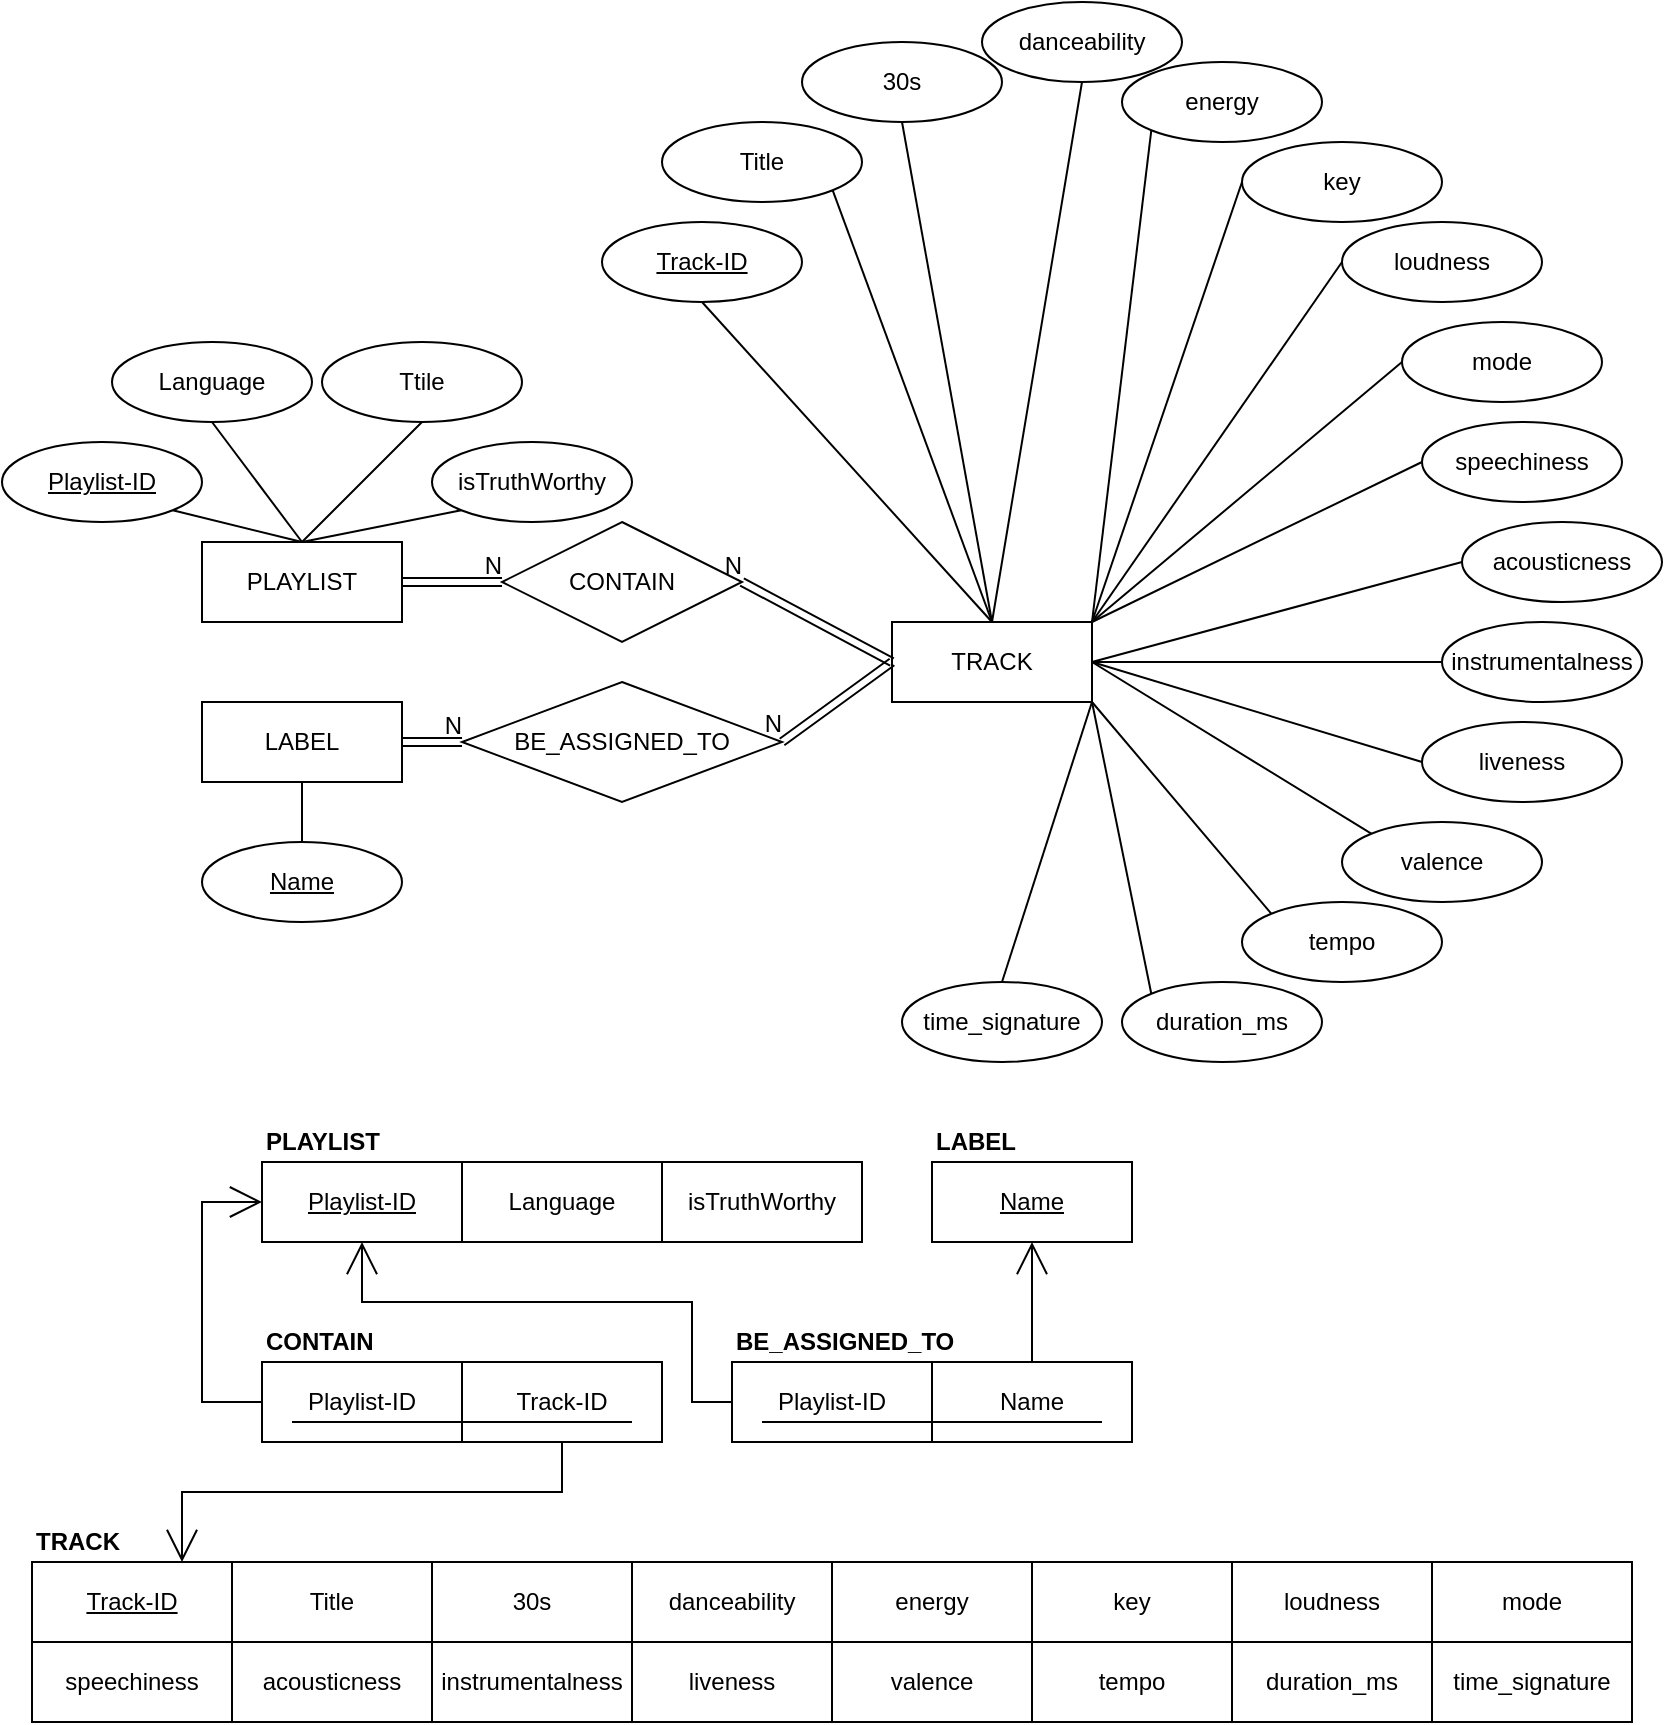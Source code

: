 <mxfile version="15.3.4" type="github">
  <diagram id="R2lEEEUBdFMjLlhIrx00" name="TrainData">
    <mxGraphModel dx="2035" dy="655" grid="1" gridSize="10" guides="1" tooltips="1" connect="1" arrows="1" fold="1" page="1" pageScale="1" pageWidth="850" pageHeight="1100" math="0" shadow="0" extFonts="Permanent Marker^https://fonts.googleapis.com/css?family=Permanent+Marker">
      <root>
        <mxCell id="0" />
        <mxCell id="1" parent="0" />
        <mxCell id="O8R1GnMpbd19PZaHdF5z-1" value="TRACK" style="whiteSpace=wrap;html=1;align=center;hachureGap=4;pointerEvents=0;" parent="1" vertex="1">
          <mxGeometry x="-395" y="320" width="100" height="40" as="geometry" />
        </mxCell>
        <mxCell id="O8R1GnMpbd19PZaHdF5z-2" value="Track-ID" style="ellipse;whiteSpace=wrap;html=1;align=center;fontStyle=4;hachureGap=4;pointerEvents=0;" parent="1" vertex="1">
          <mxGeometry x="-540" y="120" width="100" height="40" as="geometry" />
        </mxCell>
        <mxCell id="O8R1GnMpbd19PZaHdF5z-3" value="Title" style="ellipse;whiteSpace=wrap;html=1;align=center;hachureGap=4;pointerEvents=0;" parent="1" vertex="1">
          <mxGeometry x="-510" y="70" width="100" height="40" as="geometry" />
        </mxCell>
        <mxCell id="O8R1GnMpbd19PZaHdF5z-5" value="30s" style="ellipse;whiteSpace=wrap;html=1;align=center;hachureGap=4;pointerEvents=0;" parent="1" vertex="1">
          <mxGeometry x="-440" y="30" width="100" height="40" as="geometry" />
        </mxCell>
        <mxCell id="O8R1GnMpbd19PZaHdF5z-6" value="danceability" style="ellipse;whiteSpace=wrap;html=1;align=center;hachureGap=4;pointerEvents=0;" parent="1" vertex="1">
          <mxGeometry x="-350" y="10" width="100" height="40" as="geometry" />
        </mxCell>
        <mxCell id="O8R1GnMpbd19PZaHdF5z-7" value="energy" style="ellipse;whiteSpace=wrap;html=1;align=center;hachureGap=4;pointerEvents=0;" parent="1" vertex="1">
          <mxGeometry x="-280" y="40" width="100" height="40" as="geometry" />
        </mxCell>
        <mxCell id="O8R1GnMpbd19PZaHdF5z-8" value="key" style="ellipse;whiteSpace=wrap;html=1;align=center;hachureGap=4;pointerEvents=0;" parent="1" vertex="1">
          <mxGeometry x="-220" y="80" width="100" height="40" as="geometry" />
        </mxCell>
        <mxCell id="O8R1GnMpbd19PZaHdF5z-9" value="loudness" style="ellipse;whiteSpace=wrap;html=1;align=center;hachureGap=4;pointerEvents=0;" parent="1" vertex="1">
          <mxGeometry x="-170" y="120" width="100" height="40" as="geometry" />
        </mxCell>
        <mxCell id="O8R1GnMpbd19PZaHdF5z-10" value="mode" style="ellipse;whiteSpace=wrap;html=1;align=center;hachureGap=4;pointerEvents=0;" parent="1" vertex="1">
          <mxGeometry x="-140" y="170" width="100" height="40" as="geometry" />
        </mxCell>
        <mxCell id="O8R1GnMpbd19PZaHdF5z-11" value="speechiness" style="ellipse;whiteSpace=wrap;html=1;align=center;hachureGap=4;pointerEvents=0;" parent="1" vertex="1">
          <mxGeometry x="-130" y="220" width="100" height="40" as="geometry" />
        </mxCell>
        <mxCell id="O8R1GnMpbd19PZaHdF5z-12" value="acousticness" style="ellipse;whiteSpace=wrap;html=1;align=center;hachureGap=4;pointerEvents=0;" parent="1" vertex="1">
          <mxGeometry x="-110" y="270" width="100" height="40" as="geometry" />
        </mxCell>
        <mxCell id="O8R1GnMpbd19PZaHdF5z-13" value="instrumentalness" style="ellipse;whiteSpace=wrap;html=1;align=center;hachureGap=4;pointerEvents=0;" parent="1" vertex="1">
          <mxGeometry x="-120" y="320" width="100" height="40" as="geometry" />
        </mxCell>
        <mxCell id="O8R1GnMpbd19PZaHdF5z-14" value="liveness" style="ellipse;whiteSpace=wrap;html=1;align=center;hachureGap=4;pointerEvents=0;" parent="1" vertex="1">
          <mxGeometry x="-130" y="370" width="100" height="40" as="geometry" />
        </mxCell>
        <mxCell id="O8R1GnMpbd19PZaHdF5z-15" value="valence" style="ellipse;whiteSpace=wrap;html=1;align=center;hachureGap=4;pointerEvents=0;" parent="1" vertex="1">
          <mxGeometry x="-170" y="420" width="100" height="40" as="geometry" />
        </mxCell>
        <mxCell id="O8R1GnMpbd19PZaHdF5z-16" value="tempo" style="ellipse;whiteSpace=wrap;html=1;align=center;hachureGap=4;pointerEvents=0;" parent="1" vertex="1">
          <mxGeometry x="-220" y="460" width="100" height="40" as="geometry" />
        </mxCell>
        <mxCell id="O8R1GnMpbd19PZaHdF5z-17" value="duration_ms" style="ellipse;whiteSpace=wrap;html=1;align=center;hachureGap=4;pointerEvents=0;" parent="1" vertex="1">
          <mxGeometry x="-280" y="500" width="100" height="40" as="geometry" />
        </mxCell>
        <mxCell id="O8R1GnMpbd19PZaHdF5z-18" value="time_signature" style="ellipse;whiteSpace=wrap;html=1;align=center;hachureGap=4;pointerEvents=0;" parent="1" vertex="1">
          <mxGeometry x="-390" y="500" width="100" height="40" as="geometry" />
        </mxCell>
        <mxCell id="O8R1GnMpbd19PZaHdF5z-19" value="PLAYLIST" style="whiteSpace=wrap;html=1;align=center;hachureGap=4;pointerEvents=0;" parent="1" vertex="1">
          <mxGeometry x="-740" y="280" width="100" height="40" as="geometry" />
        </mxCell>
        <mxCell id="O8R1GnMpbd19PZaHdF5z-20" value="Playlist-ID" style="ellipse;whiteSpace=wrap;html=1;align=center;fontStyle=4;hachureGap=4;pointerEvents=0;" parent="1" vertex="1">
          <mxGeometry x="-840" y="230" width="100" height="40" as="geometry" />
        </mxCell>
        <mxCell id="O8R1GnMpbd19PZaHdF5z-21" value="CONTAIN" style="shape=rhombus;perimeter=rhombusPerimeter;whiteSpace=wrap;html=1;align=center;hachureGap=4;pointerEvents=0;" parent="1" vertex="1">
          <mxGeometry x="-590" y="270" width="120" height="60" as="geometry" />
        </mxCell>
        <mxCell id="O8R1GnMpbd19PZaHdF5z-22" value="" style="shape=link;html=1;rounded=0;endArrow=open;startSize=14;endSize=14;sourcePerimeterSpacing=8;targetPerimeterSpacing=8;exitX=1;exitY=0.5;exitDx=0;exitDy=0;entryX=0;entryY=0.5;entryDx=0;entryDy=0;" parent="1" source="O8R1GnMpbd19PZaHdF5z-19" target="O8R1GnMpbd19PZaHdF5z-21" edge="1">
          <mxGeometry relative="1" as="geometry">
            <mxPoint x="-635" y="340" as="sourcePoint" />
            <mxPoint x="-475" y="340" as="targetPoint" />
          </mxGeometry>
        </mxCell>
        <mxCell id="O8R1GnMpbd19PZaHdF5z-23" value="N" style="resizable=0;html=1;align=right;verticalAlign=bottom;" parent="O8R1GnMpbd19PZaHdF5z-22" connectable="0" vertex="1">
          <mxGeometry x="1" relative="1" as="geometry" />
        </mxCell>
        <mxCell id="O8R1GnMpbd19PZaHdF5z-24" value="" style="shape=link;html=1;rounded=0;endArrow=open;startSize=14;endSize=14;sourcePerimeterSpacing=8;targetPerimeterSpacing=8;exitX=0;exitY=0.5;exitDx=0;exitDy=0;entryX=1;entryY=0.5;entryDx=0;entryDy=0;" parent="1" source="O8R1GnMpbd19PZaHdF5z-1" target="O8R1GnMpbd19PZaHdF5z-21" edge="1">
          <mxGeometry relative="1" as="geometry">
            <mxPoint x="-755" y="320" as="sourcePoint" />
            <mxPoint x="-675" y="320" as="targetPoint" />
          </mxGeometry>
        </mxCell>
        <mxCell id="O8R1GnMpbd19PZaHdF5z-25" value="N" style="resizable=0;html=1;align=right;verticalAlign=bottom;" parent="O8R1GnMpbd19PZaHdF5z-24" connectable="0" vertex="1">
          <mxGeometry x="1" relative="1" as="geometry" />
        </mxCell>
        <mxCell id="O8R1GnMpbd19PZaHdF5z-26" value="LABEL" style="whiteSpace=wrap;html=1;align=center;hachureGap=4;pointerEvents=0;" parent="1" vertex="1">
          <mxGeometry x="-740" y="360" width="100" height="40" as="geometry" />
        </mxCell>
        <mxCell id="O8R1GnMpbd19PZaHdF5z-28" value="Name" style="ellipse;whiteSpace=wrap;html=1;align=center;fontStyle=4;hachureGap=4;pointerEvents=0;" parent="1" vertex="1">
          <mxGeometry x="-740" y="430" width="100" height="40" as="geometry" />
        </mxCell>
        <mxCell id="O8R1GnMpbd19PZaHdF5z-29" value="BE_ASSIGNED_TO" style="shape=rhombus;perimeter=rhombusPerimeter;whiteSpace=wrap;html=1;align=center;hachureGap=4;pointerEvents=0;" parent="1" vertex="1">
          <mxGeometry x="-610" y="350" width="160" height="60" as="geometry" />
        </mxCell>
        <mxCell id="O8R1GnMpbd19PZaHdF5z-30" value="" style="shape=link;html=1;rounded=0;endArrow=open;startSize=14;endSize=14;sourcePerimeterSpacing=8;targetPerimeterSpacing=8;exitX=1;exitY=0.5;exitDx=0;exitDy=0;entryX=0;entryY=0.5;entryDx=0;entryDy=0;" parent="1" source="O8R1GnMpbd19PZaHdF5z-26" target="O8R1GnMpbd19PZaHdF5z-29" edge="1">
          <mxGeometry relative="1" as="geometry">
            <mxPoint x="-675" y="320" as="sourcePoint" />
            <mxPoint x="-595" y="320" as="targetPoint" />
          </mxGeometry>
        </mxCell>
        <mxCell id="O8R1GnMpbd19PZaHdF5z-31" value="N" style="resizable=0;html=1;align=right;verticalAlign=bottom;" parent="O8R1GnMpbd19PZaHdF5z-30" connectable="0" vertex="1">
          <mxGeometry x="1" relative="1" as="geometry" />
        </mxCell>
        <mxCell id="O8R1GnMpbd19PZaHdF5z-32" value="" style="shape=link;html=1;rounded=0;endArrow=open;startSize=14;endSize=14;sourcePerimeterSpacing=8;targetPerimeterSpacing=8;exitX=0;exitY=0.5;exitDx=0;exitDy=0;entryX=1;entryY=0.5;entryDx=0;entryDy=0;" parent="1" source="O8R1GnMpbd19PZaHdF5z-1" target="O8R1GnMpbd19PZaHdF5z-29" edge="1">
          <mxGeometry relative="1" as="geometry">
            <mxPoint x="-755" y="510" as="sourcePoint" />
            <mxPoint x="-675" y="450" as="targetPoint" />
          </mxGeometry>
        </mxCell>
        <mxCell id="O8R1GnMpbd19PZaHdF5z-33" value="N" style="resizable=0;html=1;align=right;verticalAlign=bottom;" parent="O8R1GnMpbd19PZaHdF5z-32" connectable="0" vertex="1">
          <mxGeometry x="1" relative="1" as="geometry" />
        </mxCell>
        <mxCell id="2c1TFM7JJi7qjrIvkmbM-1" value="" style="endArrow=none;html=1;rounded=0;startSize=14;endSize=14;sourcePerimeterSpacing=8;targetPerimeterSpacing=8;exitX=0.5;exitY=1;exitDx=0;exitDy=0;entryX=0.5;entryY=0;entryDx=0;entryDy=0;" edge="1" parent="1" source="O8R1GnMpbd19PZaHdF5z-2" target="O8R1GnMpbd19PZaHdF5z-1">
          <mxGeometry relative="1" as="geometry">
            <mxPoint x="-615" y="250" as="sourcePoint" />
            <mxPoint x="-455" y="250" as="targetPoint" />
          </mxGeometry>
        </mxCell>
        <mxCell id="2c1TFM7JJi7qjrIvkmbM-2" value="" style="endArrow=none;html=1;rounded=0;startSize=14;endSize=14;sourcePerimeterSpacing=8;targetPerimeterSpacing=8;exitX=1;exitY=1;exitDx=0;exitDy=0;entryX=0.5;entryY=0;entryDx=0;entryDy=0;" edge="1" parent="1" source="O8R1GnMpbd19PZaHdF5z-3" target="O8R1GnMpbd19PZaHdF5z-1">
          <mxGeometry relative="1" as="geometry">
            <mxPoint x="-505" y="160" as="sourcePoint" />
            <mxPoint x="-425" y="300" as="targetPoint" />
          </mxGeometry>
        </mxCell>
        <mxCell id="2c1TFM7JJi7qjrIvkmbM-3" value="" style="endArrow=none;html=1;rounded=0;startSize=14;endSize=14;sourcePerimeterSpacing=8;targetPerimeterSpacing=8;exitX=0.5;exitY=1;exitDx=0;exitDy=0;entryX=0.5;entryY=0;entryDx=0;entryDy=0;" edge="1" parent="1" source="O8R1GnMpbd19PZaHdF5z-5" target="O8R1GnMpbd19PZaHdF5z-1">
          <mxGeometry relative="1" as="geometry">
            <mxPoint x="-439.645" y="104.142" as="sourcePoint" />
            <mxPoint x="-400" y="300" as="targetPoint" />
          </mxGeometry>
        </mxCell>
        <mxCell id="2c1TFM7JJi7qjrIvkmbM-4" value="" style="endArrow=none;html=1;rounded=0;startSize=14;endSize=14;sourcePerimeterSpacing=8;targetPerimeterSpacing=8;exitX=0.5;exitY=1;exitDx=0;exitDy=0;entryX=0.5;entryY=0;entryDx=0;entryDy=0;" edge="1" parent="1" source="O8R1GnMpbd19PZaHdF5z-6" target="O8R1GnMpbd19PZaHdF5z-1">
          <mxGeometry relative="1" as="geometry">
            <mxPoint x="-405" y="70" as="sourcePoint" />
            <mxPoint x="-425" y="300" as="targetPoint" />
          </mxGeometry>
        </mxCell>
        <mxCell id="2c1TFM7JJi7qjrIvkmbM-5" value="" style="endArrow=none;html=1;rounded=0;startSize=14;endSize=14;sourcePerimeterSpacing=8;targetPerimeterSpacing=8;exitX=0;exitY=1;exitDx=0;exitDy=0;entryX=1;entryY=0;entryDx=0;entryDy=0;" edge="1" parent="1" source="O8R1GnMpbd19PZaHdF5z-7" target="O8R1GnMpbd19PZaHdF5z-1">
          <mxGeometry relative="1" as="geometry">
            <mxPoint x="-315" y="50" as="sourcePoint" />
            <mxPoint x="-425" y="300" as="targetPoint" />
          </mxGeometry>
        </mxCell>
        <mxCell id="2c1TFM7JJi7qjrIvkmbM-6" value="" style="endArrow=none;html=1;rounded=0;startSize=14;endSize=14;sourcePerimeterSpacing=8;targetPerimeterSpacing=8;exitX=0;exitY=0.5;exitDx=0;exitDy=0;entryX=1;entryY=0;entryDx=0;entryDy=0;" edge="1" parent="1" source="O8R1GnMpbd19PZaHdF5z-8" target="O8R1GnMpbd19PZaHdF5z-1">
          <mxGeometry relative="1" as="geometry">
            <mxPoint x="-280.355" y="74.142" as="sourcePoint" />
            <mxPoint x="-375" y="300" as="targetPoint" />
          </mxGeometry>
        </mxCell>
        <mxCell id="2c1TFM7JJi7qjrIvkmbM-7" value="" style="endArrow=none;html=1;rounded=0;startSize=14;endSize=14;sourcePerimeterSpacing=8;targetPerimeterSpacing=8;exitX=0;exitY=0.5;exitDx=0;exitDy=0;entryX=1;entryY=0;entryDx=0;entryDy=0;" edge="1" parent="1" source="O8R1GnMpbd19PZaHdF5z-9" target="O8R1GnMpbd19PZaHdF5z-1">
          <mxGeometry relative="1" as="geometry">
            <mxPoint x="-235" y="100" as="sourcePoint" />
            <mxPoint x="-375" y="300" as="targetPoint" />
          </mxGeometry>
        </mxCell>
        <mxCell id="2c1TFM7JJi7qjrIvkmbM-8" value="" style="endArrow=none;html=1;rounded=0;startSize=14;endSize=14;sourcePerimeterSpacing=8;targetPerimeterSpacing=8;exitX=0;exitY=0.5;exitDx=0;exitDy=0;entryX=1;entryY=0;entryDx=0;entryDy=0;" edge="1" parent="1" source="O8R1GnMpbd19PZaHdF5z-10" target="O8R1GnMpbd19PZaHdF5z-1">
          <mxGeometry relative="1" as="geometry">
            <mxPoint x="-185" y="140" as="sourcePoint" />
            <mxPoint x="-375" y="300" as="targetPoint" />
          </mxGeometry>
        </mxCell>
        <mxCell id="2c1TFM7JJi7qjrIvkmbM-9" value="" style="endArrow=none;html=1;rounded=0;startSize=14;endSize=14;sourcePerimeterSpacing=8;targetPerimeterSpacing=8;exitX=0;exitY=0.5;exitDx=0;exitDy=0;entryX=1;entryY=0;entryDx=0;entryDy=0;" edge="1" parent="1" source="O8R1GnMpbd19PZaHdF5z-11" target="O8R1GnMpbd19PZaHdF5z-1">
          <mxGeometry relative="1" as="geometry">
            <mxPoint x="-145.0" y="190" as="sourcePoint" />
            <mxPoint x="-375" y="300" as="targetPoint" />
          </mxGeometry>
        </mxCell>
        <mxCell id="2c1TFM7JJi7qjrIvkmbM-10" value="" style="endArrow=none;html=1;rounded=0;startSize=14;endSize=14;sourcePerimeterSpacing=8;targetPerimeterSpacing=8;exitX=0;exitY=0.5;exitDx=0;exitDy=0;entryX=1;entryY=0.5;entryDx=0;entryDy=0;" edge="1" parent="1" source="O8R1GnMpbd19PZaHdF5z-12" target="O8R1GnMpbd19PZaHdF5z-1">
          <mxGeometry relative="1" as="geometry">
            <mxPoint x="-135.0" y="240" as="sourcePoint" />
            <mxPoint x="-375" y="300" as="targetPoint" />
          </mxGeometry>
        </mxCell>
        <mxCell id="2c1TFM7JJi7qjrIvkmbM-11" value="" style="endArrow=none;html=1;rounded=0;startSize=14;endSize=14;sourcePerimeterSpacing=8;targetPerimeterSpacing=8;exitX=0;exitY=0.5;exitDx=0;exitDy=0;entryX=1;entryY=0.5;entryDx=0;entryDy=0;" edge="1" parent="1" source="O8R1GnMpbd19PZaHdF5z-13" target="O8R1GnMpbd19PZaHdF5z-1">
          <mxGeometry relative="1" as="geometry">
            <mxPoint x="-115.0" y="290" as="sourcePoint" />
            <mxPoint x="-375" y="320" as="targetPoint" />
          </mxGeometry>
        </mxCell>
        <mxCell id="2c1TFM7JJi7qjrIvkmbM-12" value="" style="endArrow=none;html=1;rounded=0;startSize=14;endSize=14;sourcePerimeterSpacing=8;targetPerimeterSpacing=8;exitX=0;exitY=0.5;exitDx=0;exitDy=0;entryX=1;entryY=0.5;entryDx=0;entryDy=0;" edge="1" parent="1" source="O8R1GnMpbd19PZaHdF5z-14" target="O8R1GnMpbd19PZaHdF5z-1">
          <mxGeometry relative="1" as="geometry">
            <mxPoint x="-125.0" y="340" as="sourcePoint" />
            <mxPoint x="-375" y="320" as="targetPoint" />
          </mxGeometry>
        </mxCell>
        <mxCell id="2c1TFM7JJi7qjrIvkmbM-13" value="" style="endArrow=none;html=1;rounded=0;startSize=14;endSize=14;sourcePerimeterSpacing=8;targetPerimeterSpacing=8;exitX=0;exitY=0;exitDx=0;exitDy=0;entryX=1;entryY=0.5;entryDx=0;entryDy=0;" edge="1" parent="1" source="O8R1GnMpbd19PZaHdF5z-15" target="O8R1GnMpbd19PZaHdF5z-1">
          <mxGeometry relative="1" as="geometry">
            <mxPoint x="-135.0" y="390" as="sourcePoint" />
            <mxPoint x="-375" y="320" as="targetPoint" />
          </mxGeometry>
        </mxCell>
        <mxCell id="2c1TFM7JJi7qjrIvkmbM-14" value="" style="endArrow=none;html=1;rounded=0;startSize=14;endSize=14;sourcePerimeterSpacing=8;targetPerimeterSpacing=8;exitX=0;exitY=0;exitDx=0;exitDy=0;entryX=1;entryY=1;entryDx=0;entryDy=0;" edge="1" parent="1" source="O8R1GnMpbd19PZaHdF5z-16" target="O8R1GnMpbd19PZaHdF5z-1">
          <mxGeometry relative="1" as="geometry">
            <mxPoint x="-160.355" y="425.858" as="sourcePoint" />
            <mxPoint x="-375" y="320" as="targetPoint" />
          </mxGeometry>
        </mxCell>
        <mxCell id="2c1TFM7JJi7qjrIvkmbM-15" value="" style="endArrow=none;html=1;rounded=0;startSize=14;endSize=14;sourcePerimeterSpacing=8;targetPerimeterSpacing=8;exitX=0;exitY=0;exitDx=0;exitDy=0;entryX=1;entryY=1;entryDx=0;entryDy=0;" edge="1" parent="1" source="O8R1GnMpbd19PZaHdF5z-17" target="O8R1GnMpbd19PZaHdF5z-1">
          <mxGeometry relative="1" as="geometry">
            <mxPoint x="-210.355" y="465.858" as="sourcePoint" />
            <mxPoint x="-375" y="340" as="targetPoint" />
          </mxGeometry>
        </mxCell>
        <mxCell id="2c1TFM7JJi7qjrIvkmbM-16" value="" style="endArrow=none;html=1;rounded=0;startSize=14;endSize=14;sourcePerimeterSpacing=8;targetPerimeterSpacing=8;exitX=0.5;exitY=0;exitDx=0;exitDy=0;entryX=1;entryY=1;entryDx=0;entryDy=0;" edge="1" parent="1" source="O8R1GnMpbd19PZaHdF5z-18" target="O8R1GnMpbd19PZaHdF5z-1">
          <mxGeometry relative="1" as="geometry">
            <mxPoint x="-270.355" y="505.858" as="sourcePoint" />
            <mxPoint x="-375" y="340" as="targetPoint" />
          </mxGeometry>
        </mxCell>
        <mxCell id="2c1TFM7JJi7qjrIvkmbM-17" value="" style="endArrow=none;html=1;rounded=0;startSize=14;endSize=14;sourcePerimeterSpacing=8;targetPerimeterSpacing=8;exitX=0.5;exitY=1;exitDx=0;exitDy=0;entryX=0.5;entryY=0;entryDx=0;entryDy=0;" edge="1" parent="1" source="O8R1GnMpbd19PZaHdF5z-26" target="O8R1GnMpbd19PZaHdF5z-28">
          <mxGeometry relative="1" as="geometry">
            <mxPoint x="-135.355" y="505.858" as="sourcePoint" />
            <mxPoint x="-240" y="340" as="targetPoint" />
          </mxGeometry>
        </mxCell>
        <mxCell id="2c1TFM7JJi7qjrIvkmbM-18" value="" style="endArrow=none;html=1;rounded=0;startSize=14;endSize=14;sourcePerimeterSpacing=8;targetPerimeterSpacing=8;exitX=0.5;exitY=0;exitDx=0;exitDy=0;entryX=1;entryY=1;entryDx=0;entryDy=0;" edge="1" parent="1" source="O8R1GnMpbd19PZaHdF5z-19" target="O8R1GnMpbd19PZaHdF5z-20">
          <mxGeometry relative="1" as="geometry">
            <mxPoint x="-730" y="500" as="sourcePoint" />
            <mxPoint x="-764.746" y="464.183" as="targetPoint" />
          </mxGeometry>
        </mxCell>
        <mxCell id="2c1TFM7JJi7qjrIvkmbM-19" value="Language" style="ellipse;whiteSpace=wrap;html=1;align=center;hachureGap=4;pointerEvents=0;" vertex="1" parent="1">
          <mxGeometry x="-785" y="180" width="100" height="40" as="geometry" />
        </mxCell>
        <mxCell id="2c1TFM7JJi7qjrIvkmbM-20" value="isTruthWorthy" style="ellipse;whiteSpace=wrap;html=1;align=center;hachureGap=4;pointerEvents=0;" vertex="1" parent="1">
          <mxGeometry x="-625" y="230" width="100" height="40" as="geometry" />
        </mxCell>
        <mxCell id="2c1TFM7JJi7qjrIvkmbM-21" value="" style="endArrow=none;html=1;rounded=0;startSize=14;endSize=14;sourcePerimeterSpacing=8;targetPerimeterSpacing=8;exitX=0.5;exitY=0;exitDx=0;exitDy=0;entryX=0.5;entryY=1;entryDx=0;entryDy=0;" edge="1" parent="1" source="O8R1GnMpbd19PZaHdF5z-19" target="2c1TFM7JJi7qjrIvkmbM-19">
          <mxGeometry relative="1" as="geometry">
            <mxPoint x="-680" y="290" as="sourcePoint" />
            <mxPoint x="-734.645" y="264.142" as="targetPoint" />
          </mxGeometry>
        </mxCell>
        <mxCell id="2c1TFM7JJi7qjrIvkmbM-22" value="" style="endArrow=none;html=1;rounded=0;startSize=14;endSize=14;sourcePerimeterSpacing=8;targetPerimeterSpacing=8;exitX=0.5;exitY=0;exitDx=0;exitDy=0;entryX=0;entryY=1;entryDx=0;entryDy=0;" edge="1" parent="1" source="O8R1GnMpbd19PZaHdF5z-19" target="2c1TFM7JJi7qjrIvkmbM-20">
          <mxGeometry relative="1" as="geometry">
            <mxPoint x="-680" y="290" as="sourcePoint" />
            <mxPoint x="-680" y="240" as="targetPoint" />
          </mxGeometry>
        </mxCell>
        <mxCell id="2c1TFM7JJi7qjrIvkmbM-23" value="&lt;span&gt;&lt;u&gt;Playlist-ID&lt;/u&gt;&lt;/span&gt;" style="whiteSpace=wrap;html=1;align=center;hachureGap=4;pointerEvents=0;" vertex="1" parent="1">
          <mxGeometry x="-710" y="590" width="100" height="40" as="geometry" />
        </mxCell>
        <mxCell id="2c1TFM7JJi7qjrIvkmbM-25" value="Language" style="whiteSpace=wrap;html=1;align=center;hachureGap=4;pointerEvents=0;" vertex="1" parent="1">
          <mxGeometry x="-610" y="590" width="100" height="40" as="geometry" />
        </mxCell>
        <mxCell id="2c1TFM7JJi7qjrIvkmbM-26" value="isTruthWorthy" style="whiteSpace=wrap;html=1;align=center;hachureGap=4;pointerEvents=0;" vertex="1" parent="1">
          <mxGeometry x="-510" y="590" width="100" height="40" as="geometry" />
        </mxCell>
        <mxCell id="2c1TFM7JJi7qjrIvkmbM-27" value="&lt;b&gt;PLAYLIST&lt;/b&gt;" style="text;html=1;strokeColor=none;fillColor=none;align=left;verticalAlign=middle;whiteSpace=wrap;rounded=0;hachureGap=4;pointerEvents=0;" vertex="1" parent="1">
          <mxGeometry x="-710" y="570" width="40" height="20" as="geometry" />
        </mxCell>
        <mxCell id="2c1TFM7JJi7qjrIvkmbM-28" value="&lt;span&gt;&lt;u&gt;Name&lt;/u&gt;&lt;/span&gt;" style="whiteSpace=wrap;html=1;align=center;hachureGap=4;pointerEvents=0;" vertex="1" parent="1">
          <mxGeometry x="-375" y="590" width="100" height="40" as="geometry" />
        </mxCell>
        <mxCell id="2c1TFM7JJi7qjrIvkmbM-31" value="&lt;b&gt;LABEL&lt;/b&gt;" style="text;html=1;strokeColor=none;fillColor=none;align=left;verticalAlign=middle;whiteSpace=wrap;rounded=0;hachureGap=4;pointerEvents=0;" vertex="1" parent="1">
          <mxGeometry x="-375" y="570" width="40" height="20" as="geometry" />
        </mxCell>
        <mxCell id="2c1TFM7JJi7qjrIvkmbM-32" value="&lt;span&gt;&lt;u&gt;Track-ID&lt;/u&gt;&lt;/span&gt;" style="whiteSpace=wrap;html=1;align=center;hachureGap=4;pointerEvents=0;" vertex="1" parent="1">
          <mxGeometry x="-825" y="790" width="100" height="40" as="geometry" />
        </mxCell>
        <mxCell id="2c1TFM7JJi7qjrIvkmbM-33" value="&lt;b&gt;TRACK&lt;/b&gt;" style="text;html=1;strokeColor=none;fillColor=none;align=left;verticalAlign=middle;whiteSpace=wrap;rounded=0;hachureGap=4;pointerEvents=0;" vertex="1" parent="1">
          <mxGeometry x="-825" y="770" width="40" height="20" as="geometry" />
        </mxCell>
        <mxCell id="2c1TFM7JJi7qjrIvkmbM-34" value="Title" style="whiteSpace=wrap;html=1;align=center;hachureGap=4;pointerEvents=0;" vertex="1" parent="1">
          <mxGeometry x="-725" y="790" width="100" height="40" as="geometry" />
        </mxCell>
        <mxCell id="2c1TFM7JJi7qjrIvkmbM-35" value="30s" style="whiteSpace=wrap;html=1;align=center;hachureGap=4;pointerEvents=0;" vertex="1" parent="1">
          <mxGeometry x="-625" y="790" width="100" height="40" as="geometry" />
        </mxCell>
        <mxCell id="2c1TFM7JJi7qjrIvkmbM-36" value="danceability" style="whiteSpace=wrap;html=1;align=center;hachureGap=4;pointerEvents=0;" vertex="1" parent="1">
          <mxGeometry x="-525" y="790" width="100" height="40" as="geometry" />
        </mxCell>
        <mxCell id="2c1TFM7JJi7qjrIvkmbM-37" value="energy" style="whiteSpace=wrap;html=1;align=center;hachureGap=4;pointerEvents=0;" vertex="1" parent="1">
          <mxGeometry x="-425" y="790" width="100" height="40" as="geometry" />
        </mxCell>
        <mxCell id="2c1TFM7JJi7qjrIvkmbM-38" value="key" style="whiteSpace=wrap;html=1;align=center;hachureGap=4;pointerEvents=0;" vertex="1" parent="1">
          <mxGeometry x="-325" y="790" width="100" height="40" as="geometry" />
        </mxCell>
        <mxCell id="2c1TFM7JJi7qjrIvkmbM-39" value="loudness" style="whiteSpace=wrap;html=1;align=center;hachureGap=4;pointerEvents=0;" vertex="1" parent="1">
          <mxGeometry x="-225" y="790" width="100" height="40" as="geometry" />
        </mxCell>
        <mxCell id="2c1TFM7JJi7qjrIvkmbM-40" value="mode" style="whiteSpace=wrap;html=1;align=center;hachureGap=4;pointerEvents=0;" vertex="1" parent="1">
          <mxGeometry x="-125" y="790" width="100" height="40" as="geometry" />
        </mxCell>
        <mxCell id="2c1TFM7JJi7qjrIvkmbM-41" value="speechiness" style="whiteSpace=wrap;html=1;align=center;hachureGap=4;pointerEvents=0;" vertex="1" parent="1">
          <mxGeometry x="-825" y="830" width="100" height="40" as="geometry" />
        </mxCell>
        <mxCell id="2c1TFM7JJi7qjrIvkmbM-42" value="acousticness" style="whiteSpace=wrap;html=1;align=center;hachureGap=4;pointerEvents=0;" vertex="1" parent="1">
          <mxGeometry x="-725" y="830" width="100" height="40" as="geometry" />
        </mxCell>
        <mxCell id="2c1TFM7JJi7qjrIvkmbM-43" value="instrumentalness" style="whiteSpace=wrap;html=1;align=center;hachureGap=4;pointerEvents=0;" vertex="1" parent="1">
          <mxGeometry x="-625" y="830" width="100" height="40" as="geometry" />
        </mxCell>
        <mxCell id="2c1TFM7JJi7qjrIvkmbM-44" value="liveness" style="whiteSpace=wrap;html=1;align=center;hachureGap=4;pointerEvents=0;" vertex="1" parent="1">
          <mxGeometry x="-525" y="830" width="100" height="40" as="geometry" />
        </mxCell>
        <mxCell id="2c1TFM7JJi7qjrIvkmbM-45" value="valence" style="whiteSpace=wrap;html=1;align=center;hachureGap=4;pointerEvents=0;" vertex="1" parent="1">
          <mxGeometry x="-425" y="830" width="100" height="40" as="geometry" />
        </mxCell>
        <mxCell id="2c1TFM7JJi7qjrIvkmbM-46" value="tempo" style="whiteSpace=wrap;html=1;align=center;hachureGap=4;pointerEvents=0;" vertex="1" parent="1">
          <mxGeometry x="-325" y="830" width="100" height="40" as="geometry" />
        </mxCell>
        <mxCell id="2c1TFM7JJi7qjrIvkmbM-47" value="duration_ms" style="whiteSpace=wrap;html=1;align=center;hachureGap=4;pointerEvents=0;" vertex="1" parent="1">
          <mxGeometry x="-225" y="830" width="100" height="40" as="geometry" />
        </mxCell>
        <mxCell id="2c1TFM7JJi7qjrIvkmbM-48" value="time_signature" style="whiteSpace=wrap;html=1;align=center;hachureGap=4;pointerEvents=0;" vertex="1" parent="1">
          <mxGeometry x="-125" y="830" width="100" height="40" as="geometry" />
        </mxCell>
        <mxCell id="2c1TFM7JJi7qjrIvkmbM-58" style="edgeStyle=orthogonalEdgeStyle;rounded=0;orthogonalLoop=1;jettySize=auto;html=1;exitX=0;exitY=0.5;exitDx=0;exitDy=0;entryX=0;entryY=0.5;entryDx=0;entryDy=0;endArrow=open;startSize=14;endSize=14;sourcePerimeterSpacing=8;targetPerimeterSpacing=8;" edge="1" parent="1" source="2c1TFM7JJi7qjrIvkmbM-49" target="2c1TFM7JJi7qjrIvkmbM-23">
          <mxGeometry relative="1" as="geometry">
            <Array as="points">
              <mxPoint x="-740" y="710" />
              <mxPoint x="-740" y="610" />
            </Array>
          </mxGeometry>
        </mxCell>
        <mxCell id="2c1TFM7JJi7qjrIvkmbM-49" value="Playlist-ID" style="whiteSpace=wrap;html=1;align=center;hachureGap=4;pointerEvents=0;" vertex="1" parent="1">
          <mxGeometry x="-710" y="690" width="100" height="40" as="geometry" />
        </mxCell>
        <mxCell id="2c1TFM7JJi7qjrIvkmbM-60" style="edgeStyle=orthogonalEdgeStyle;rounded=0;orthogonalLoop=1;jettySize=auto;html=1;exitX=0.5;exitY=1;exitDx=0;exitDy=0;entryX=0.75;entryY=0;entryDx=0;entryDy=0;endArrow=open;startSize=14;endSize=14;sourcePerimeterSpacing=8;targetPerimeterSpacing=8;" edge="1" parent="1" source="2c1TFM7JJi7qjrIvkmbM-50" target="2c1TFM7JJi7qjrIvkmbM-32">
          <mxGeometry relative="1" as="geometry" />
        </mxCell>
        <mxCell id="2c1TFM7JJi7qjrIvkmbM-50" value="&lt;span&gt;Track-ID&lt;/span&gt;" style="whiteSpace=wrap;html=1;align=center;hachureGap=4;pointerEvents=0;" vertex="1" parent="1">
          <mxGeometry x="-610" y="690" width="100" height="40" as="geometry" />
        </mxCell>
        <mxCell id="2c1TFM7JJi7qjrIvkmbM-51" value="&lt;b&gt;CONTAIN&lt;/b&gt;" style="text;html=1;strokeColor=none;fillColor=none;align=left;verticalAlign=middle;whiteSpace=wrap;rounded=0;hachureGap=4;pointerEvents=0;" vertex="1" parent="1">
          <mxGeometry x="-710" y="670" width="40" height="20" as="geometry" />
        </mxCell>
        <mxCell id="2c1TFM7JJi7qjrIvkmbM-61" style="edgeStyle=orthogonalEdgeStyle;rounded=0;orthogonalLoop=1;jettySize=auto;html=1;exitX=0;exitY=0.5;exitDx=0;exitDy=0;entryX=0.5;entryY=1;entryDx=0;entryDy=0;endArrow=open;startSize=14;endSize=14;sourcePerimeterSpacing=8;targetPerimeterSpacing=8;" edge="1" parent="1" source="2c1TFM7JJi7qjrIvkmbM-52" target="2c1TFM7JJi7qjrIvkmbM-23">
          <mxGeometry relative="1" as="geometry">
            <Array as="points">
              <mxPoint x="-495" y="710" />
              <mxPoint x="-495" y="660" />
              <mxPoint x="-660" y="660" />
            </Array>
          </mxGeometry>
        </mxCell>
        <mxCell id="2c1TFM7JJi7qjrIvkmbM-52" value="Playlist-ID" style="whiteSpace=wrap;html=1;align=center;hachureGap=4;pointerEvents=0;" vertex="1" parent="1">
          <mxGeometry x="-475" y="690" width="100" height="40" as="geometry" />
        </mxCell>
        <mxCell id="2c1TFM7JJi7qjrIvkmbM-64" style="edgeStyle=orthogonalEdgeStyle;rounded=0;orthogonalLoop=1;jettySize=auto;html=1;exitX=0.5;exitY=0;exitDx=0;exitDy=0;entryX=0.5;entryY=1;entryDx=0;entryDy=0;endArrow=open;startSize=14;endSize=14;sourcePerimeterSpacing=8;targetPerimeterSpacing=8;" edge="1" parent="1" source="2c1TFM7JJi7qjrIvkmbM-53" target="2c1TFM7JJi7qjrIvkmbM-28">
          <mxGeometry relative="1" as="geometry" />
        </mxCell>
        <mxCell id="2c1TFM7JJi7qjrIvkmbM-53" value="Name" style="whiteSpace=wrap;html=1;align=center;hachureGap=4;pointerEvents=0;" vertex="1" parent="1">
          <mxGeometry x="-375" y="690" width="100" height="40" as="geometry" />
        </mxCell>
        <mxCell id="2c1TFM7JJi7qjrIvkmbM-54" value="&lt;b&gt;BE_ASSIGNED_TO&lt;/b&gt;" style="text;html=1;strokeColor=none;fillColor=none;align=left;verticalAlign=middle;whiteSpace=wrap;rounded=0;hachureGap=4;pointerEvents=0;" vertex="1" parent="1">
          <mxGeometry x="-475" y="670" width="40" height="20" as="geometry" />
        </mxCell>
        <mxCell id="2c1TFM7JJi7qjrIvkmbM-55" value="" style="endArrow=none;html=1;rounded=0;startSize=14;endSize=14;sourcePerimeterSpacing=8;targetPerimeterSpacing=8;exitX=0.5;exitY=0;exitDx=0;exitDy=0;" edge="1" parent="1">
          <mxGeometry relative="1" as="geometry">
            <mxPoint x="-695" y="720" as="sourcePoint" />
            <mxPoint x="-525" y="720" as="targetPoint" />
          </mxGeometry>
        </mxCell>
        <mxCell id="2c1TFM7JJi7qjrIvkmbM-56" value="" style="endArrow=none;html=1;rounded=0;startSize=14;endSize=14;sourcePerimeterSpacing=8;targetPerimeterSpacing=8;exitX=0.5;exitY=0;exitDx=0;exitDy=0;" edge="1" parent="1">
          <mxGeometry relative="1" as="geometry">
            <mxPoint x="-460" y="720" as="sourcePoint" />
            <mxPoint x="-290" y="720" as="targetPoint" />
          </mxGeometry>
        </mxCell>
        <mxCell id="2c1TFM7JJi7qjrIvkmbM-66" value="Ttile" style="ellipse;whiteSpace=wrap;html=1;align=center;hachureGap=4;pointerEvents=0;" vertex="1" parent="1">
          <mxGeometry x="-680" y="180" width="100" height="40" as="geometry" />
        </mxCell>
        <mxCell id="2c1TFM7JJi7qjrIvkmbM-67" value="" style="endArrow=none;html=1;rounded=0;startSize=14;endSize=14;sourcePerimeterSpacing=8;targetPerimeterSpacing=8;exitX=0.5;exitY=0;exitDx=0;exitDy=0;entryX=0.5;entryY=1;entryDx=0;entryDy=0;" edge="1" parent="1" source="O8R1GnMpbd19PZaHdF5z-19" target="2c1TFM7JJi7qjrIvkmbM-66">
          <mxGeometry relative="1" as="geometry">
            <mxPoint x="-680" y="290" as="sourcePoint" />
            <mxPoint x="-620" y="214" as="targetPoint" />
          </mxGeometry>
        </mxCell>
      </root>
    </mxGraphModel>
  </diagram>
</mxfile>
